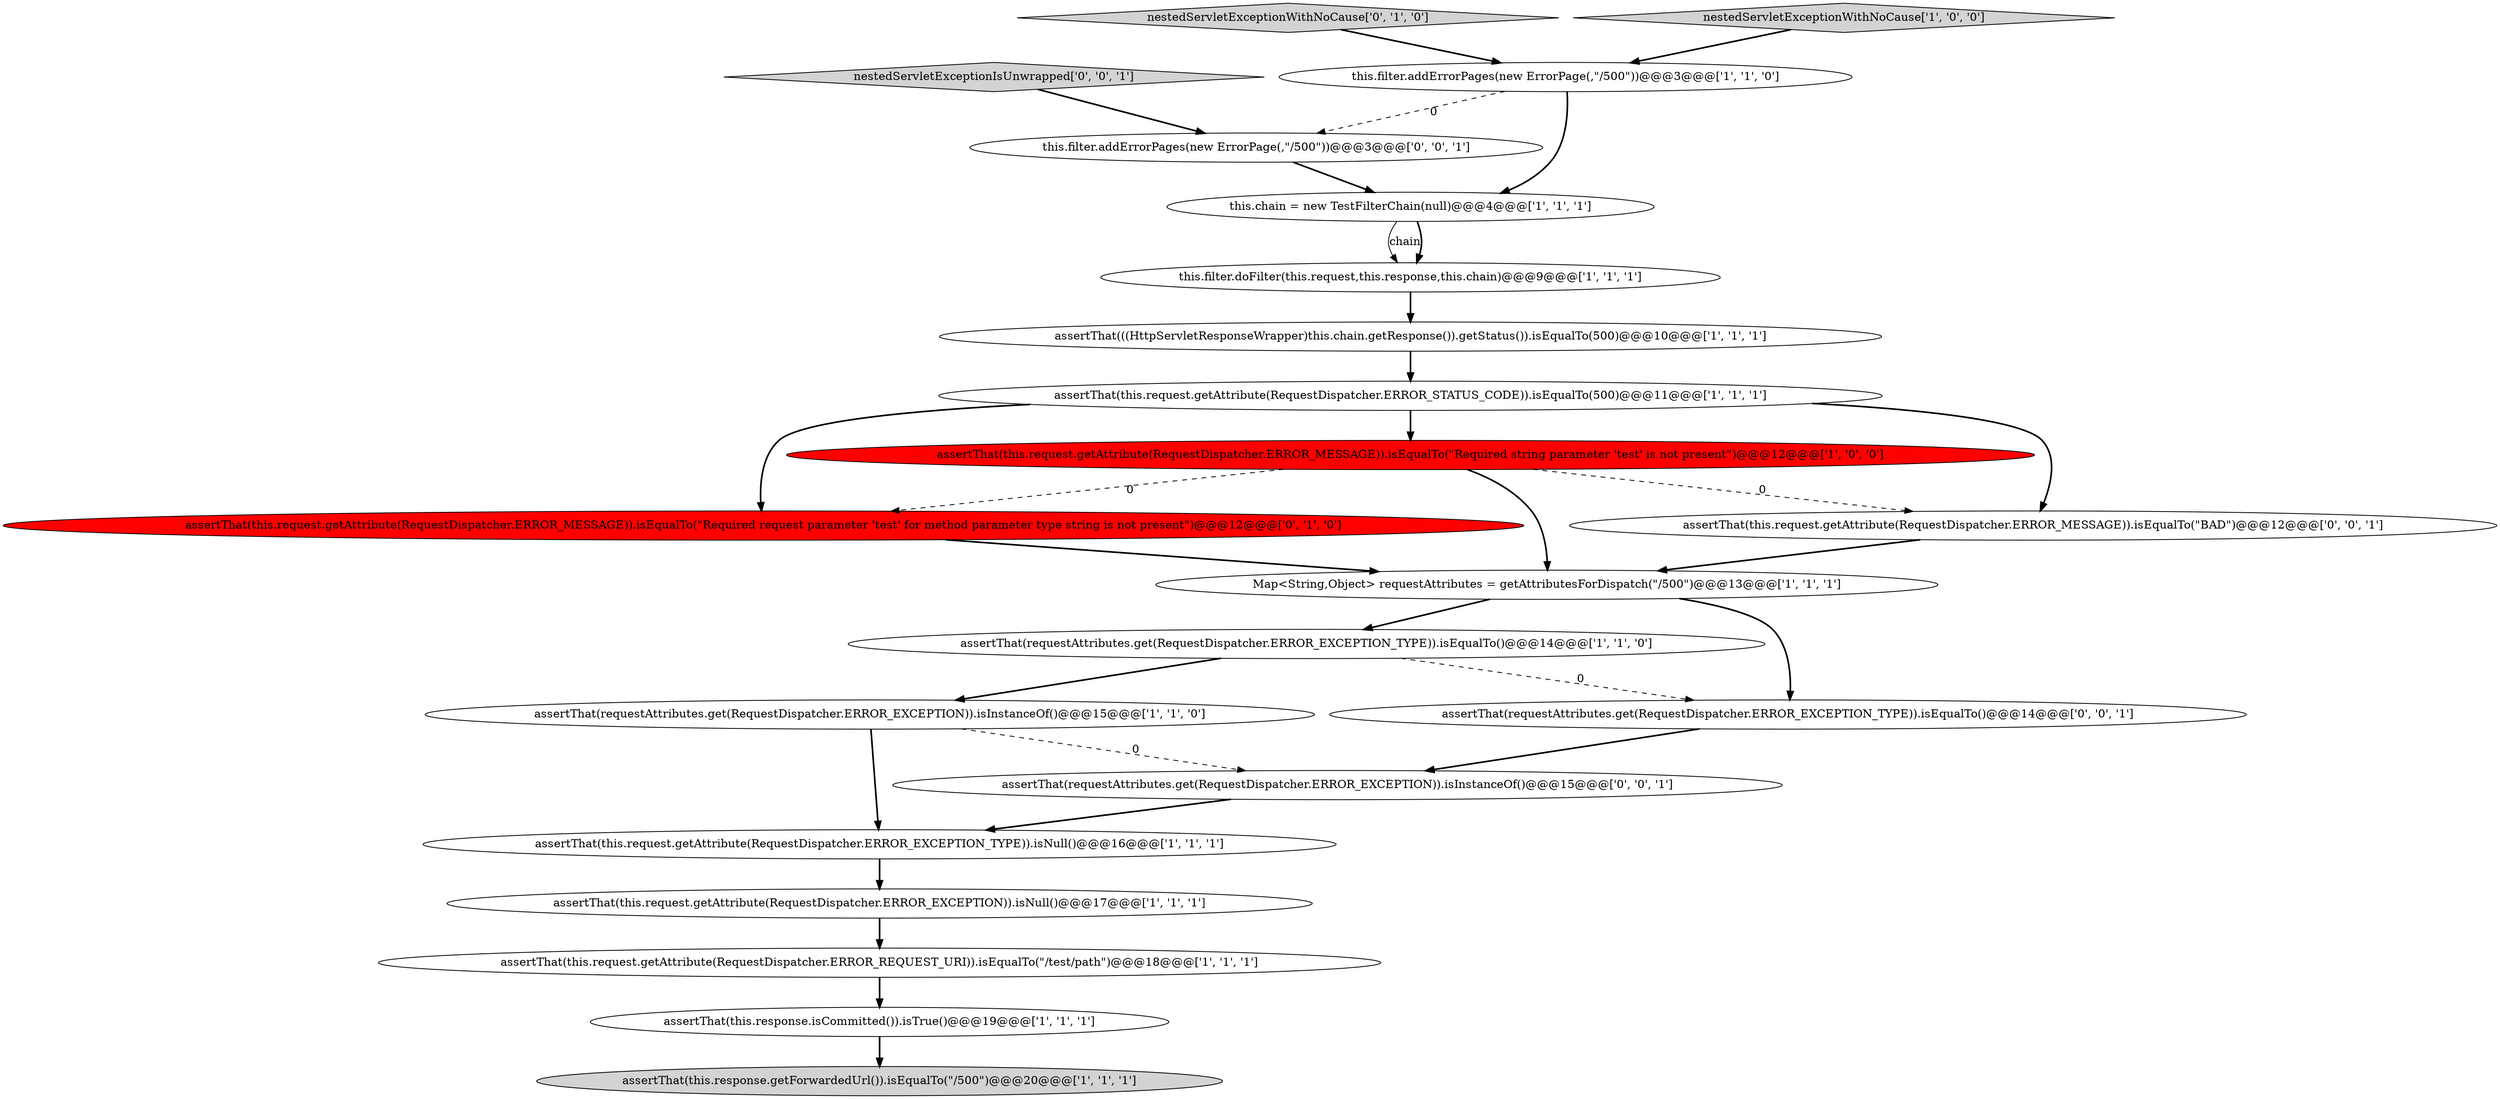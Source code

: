 digraph {
14 [style = filled, label = "assertThat(this.request.getAttribute(RequestDispatcher.ERROR_STATUS_CODE)).isEqualTo(500)@@@11@@@['1', '1', '1']", fillcolor = white, shape = ellipse image = "AAA0AAABBB1BBB"];
20 [style = filled, label = "this.filter.addErrorPages(new ErrorPage(,\"/500\"))@@@3@@@['0', '0', '1']", fillcolor = white, shape = ellipse image = "AAA0AAABBB3BBB"];
9 [style = filled, label = "assertThat(((HttpServletResponseWrapper)this.chain.getResponse()).getStatus()).isEqualTo(500)@@@10@@@['1', '1', '1']", fillcolor = white, shape = ellipse image = "AAA0AAABBB1BBB"];
13 [style = filled, label = "assertThat(this.request.getAttribute(RequestDispatcher.ERROR_REQUEST_URI)).isEqualTo(\"/test/path\")@@@18@@@['1', '1', '1']", fillcolor = white, shape = ellipse image = "AAA0AAABBB1BBB"];
10 [style = filled, label = "assertThat(this.request.getAttribute(RequestDispatcher.ERROR_MESSAGE)).isEqualTo(\"Required string parameter 'test' is not present\")@@@12@@@['1', '0', '0']", fillcolor = red, shape = ellipse image = "AAA1AAABBB1BBB"];
7 [style = filled, label = "Map<String,Object> requestAttributes = getAttributesForDispatch(\"/500\")@@@13@@@['1', '1', '1']", fillcolor = white, shape = ellipse image = "AAA0AAABBB1BBB"];
12 [style = filled, label = "assertThat(requestAttributes.get(RequestDispatcher.ERROR_EXCEPTION_TYPE)).isEqualTo()@@@14@@@['1', '1', '0']", fillcolor = white, shape = ellipse image = "AAA0AAABBB1BBB"];
19 [style = filled, label = "assertThat(this.request.getAttribute(RequestDispatcher.ERROR_MESSAGE)).isEqualTo(\"BAD\")@@@12@@@['0', '0', '1']", fillcolor = white, shape = ellipse image = "AAA0AAABBB3BBB"];
15 [style = filled, label = "nestedServletExceptionWithNoCause['0', '1', '0']", fillcolor = lightgray, shape = diamond image = "AAA0AAABBB2BBB"];
2 [style = filled, label = "assertThat(this.request.getAttribute(RequestDispatcher.ERROR_EXCEPTION_TYPE)).isNull()@@@16@@@['1', '1', '1']", fillcolor = white, shape = ellipse image = "AAA0AAABBB1BBB"];
8 [style = filled, label = "assertThat(requestAttributes.get(RequestDispatcher.ERROR_EXCEPTION)).isInstanceOf()@@@15@@@['1', '1', '0']", fillcolor = white, shape = ellipse image = "AAA0AAABBB1BBB"];
17 [style = filled, label = "assertThat(requestAttributes.get(RequestDispatcher.ERROR_EXCEPTION)).isInstanceOf()@@@15@@@['0', '0', '1']", fillcolor = white, shape = ellipse image = "AAA0AAABBB3BBB"];
0 [style = filled, label = "assertThat(this.response.isCommitted()).isTrue()@@@19@@@['1', '1', '1']", fillcolor = white, shape = ellipse image = "AAA0AAABBB1BBB"];
6 [style = filled, label = "this.filter.doFilter(this.request,this.response,this.chain)@@@9@@@['1', '1', '1']", fillcolor = white, shape = ellipse image = "AAA0AAABBB1BBB"];
1 [style = filled, label = "this.chain = new TestFilterChain(null)@@@4@@@['1', '1', '1']", fillcolor = white, shape = ellipse image = "AAA0AAABBB1BBB"];
3 [style = filled, label = "assertThat(this.response.getForwardedUrl()).isEqualTo(\"/500\")@@@20@@@['1', '1', '1']", fillcolor = lightgray, shape = ellipse image = "AAA0AAABBB1BBB"];
18 [style = filled, label = "assertThat(requestAttributes.get(RequestDispatcher.ERROR_EXCEPTION_TYPE)).isEqualTo()@@@14@@@['0', '0', '1']", fillcolor = white, shape = ellipse image = "AAA0AAABBB3BBB"];
5 [style = filled, label = "nestedServletExceptionWithNoCause['1', '0', '0']", fillcolor = lightgray, shape = diamond image = "AAA0AAABBB1BBB"];
11 [style = filled, label = "this.filter.addErrorPages(new ErrorPage(,\"/500\"))@@@3@@@['1', '1', '0']", fillcolor = white, shape = ellipse image = "AAA0AAABBB1BBB"];
21 [style = filled, label = "nestedServletExceptionIsUnwrapped['0', '0', '1']", fillcolor = lightgray, shape = diamond image = "AAA0AAABBB3BBB"];
16 [style = filled, label = "assertThat(this.request.getAttribute(RequestDispatcher.ERROR_MESSAGE)).isEqualTo(\"Required request parameter 'test' for method parameter type string is not present\")@@@12@@@['0', '1', '0']", fillcolor = red, shape = ellipse image = "AAA1AAABBB2BBB"];
4 [style = filled, label = "assertThat(this.request.getAttribute(RequestDispatcher.ERROR_EXCEPTION)).isNull()@@@17@@@['1', '1', '1']", fillcolor = white, shape = ellipse image = "AAA0AAABBB1BBB"];
0->3 [style = bold, label=""];
14->16 [style = bold, label=""];
11->20 [style = dashed, label="0"];
11->1 [style = bold, label=""];
7->12 [style = bold, label=""];
10->19 [style = dashed, label="0"];
4->13 [style = bold, label=""];
16->7 [style = bold, label=""];
18->17 [style = bold, label=""];
14->10 [style = bold, label=""];
14->19 [style = bold, label=""];
20->1 [style = bold, label=""];
2->4 [style = bold, label=""];
10->7 [style = bold, label=""];
1->6 [style = solid, label="chain"];
1->6 [style = bold, label=""];
21->20 [style = bold, label=""];
15->11 [style = bold, label=""];
17->2 [style = bold, label=""];
8->2 [style = bold, label=""];
12->8 [style = bold, label=""];
9->14 [style = bold, label=""];
7->18 [style = bold, label=""];
8->17 [style = dashed, label="0"];
12->18 [style = dashed, label="0"];
5->11 [style = bold, label=""];
10->16 [style = dashed, label="0"];
6->9 [style = bold, label=""];
19->7 [style = bold, label=""];
13->0 [style = bold, label=""];
}
